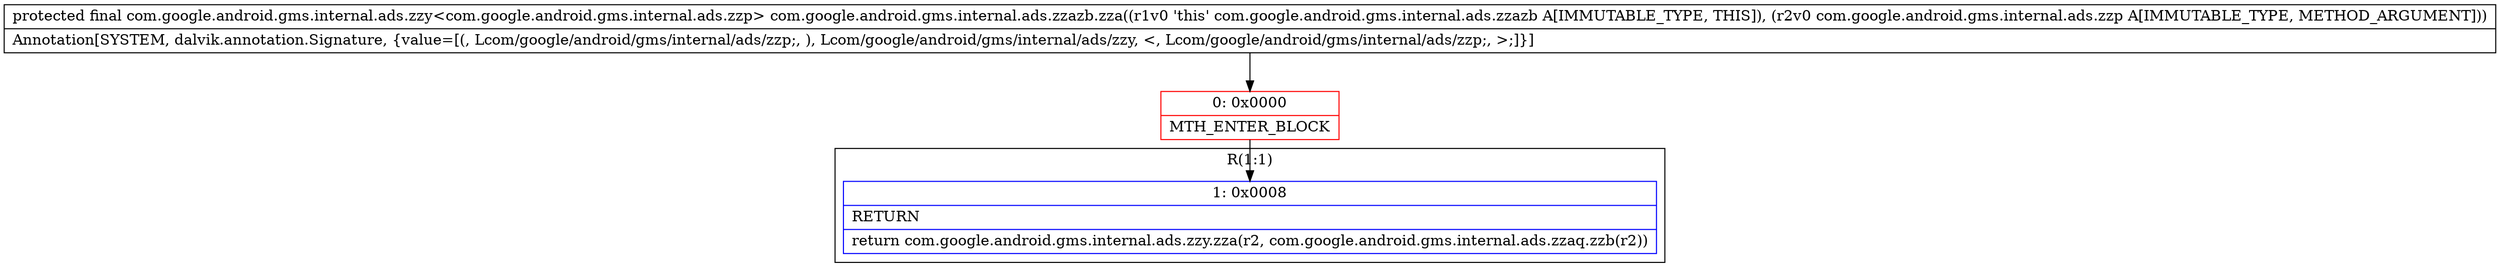 digraph "CFG forcom.google.android.gms.internal.ads.zzazb.zza(Lcom\/google\/android\/gms\/internal\/ads\/zzp;)Lcom\/google\/android\/gms\/internal\/ads\/zzy;" {
subgraph cluster_Region_1911736334 {
label = "R(1:1)";
node [shape=record,color=blue];
Node_1 [shape=record,label="{1\:\ 0x0008|RETURN\l|return com.google.android.gms.internal.ads.zzy.zza(r2, com.google.android.gms.internal.ads.zzaq.zzb(r2))\l}"];
}
Node_0 [shape=record,color=red,label="{0\:\ 0x0000|MTH_ENTER_BLOCK\l}"];
MethodNode[shape=record,label="{protected final com.google.android.gms.internal.ads.zzy\<com.google.android.gms.internal.ads.zzp\> com.google.android.gms.internal.ads.zzazb.zza((r1v0 'this' com.google.android.gms.internal.ads.zzazb A[IMMUTABLE_TYPE, THIS]), (r2v0 com.google.android.gms.internal.ads.zzp A[IMMUTABLE_TYPE, METHOD_ARGUMENT]))  | Annotation[SYSTEM, dalvik.annotation.Signature, \{value=[(, Lcom\/google\/android\/gms\/internal\/ads\/zzp;, ), Lcom\/google\/android\/gms\/internal\/ads\/zzy, \<, Lcom\/google\/android\/gms\/internal\/ads\/zzp;, \>;]\}]\l}"];
MethodNode -> Node_0;
Node_0 -> Node_1;
}

